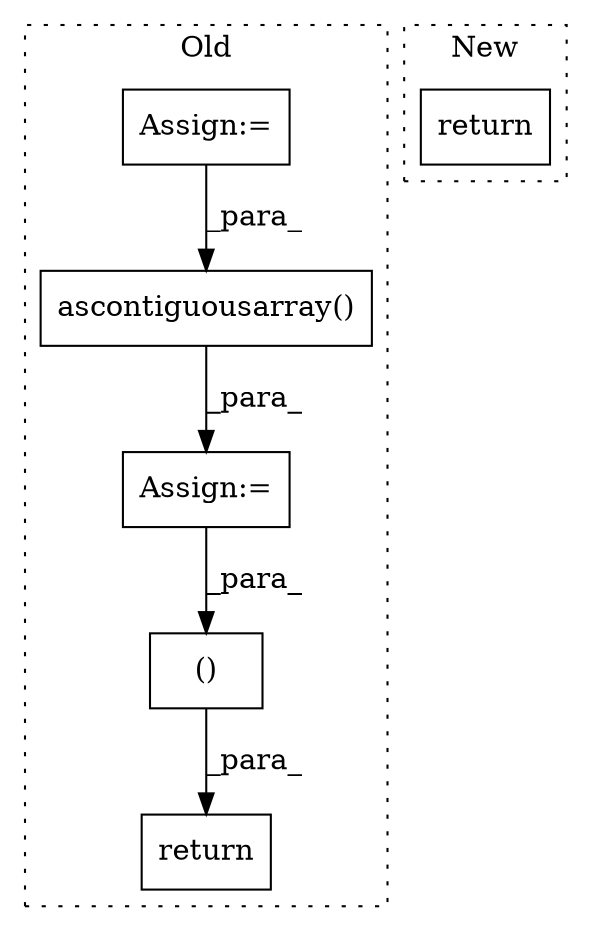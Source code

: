 digraph G {
subgraph cluster0 {
1 [label="ascontiguousarray()" a="75" s="1313,1339" l="21,19" shape="box"];
3 [label="Assign:=" a="68" s="1310" l="3" shape="box"];
4 [label="Assign:=" a="68" s="1261" l="3" shape="box"];
5 [label="return" a="93" s="2493" l="7" shape="box"];
6 [label="()" a="54" s="2504" l="12" shape="box"];
label = "Old";
style="dotted";
}
subgraph cluster1 {
2 [label="return" a="93" s="4363" l="7" shape="box"];
label = "New";
style="dotted";
}
1 -> 3 [label="_para_"];
3 -> 6 [label="_para_"];
4 -> 1 [label="_para_"];
6 -> 5 [label="_para_"];
}
